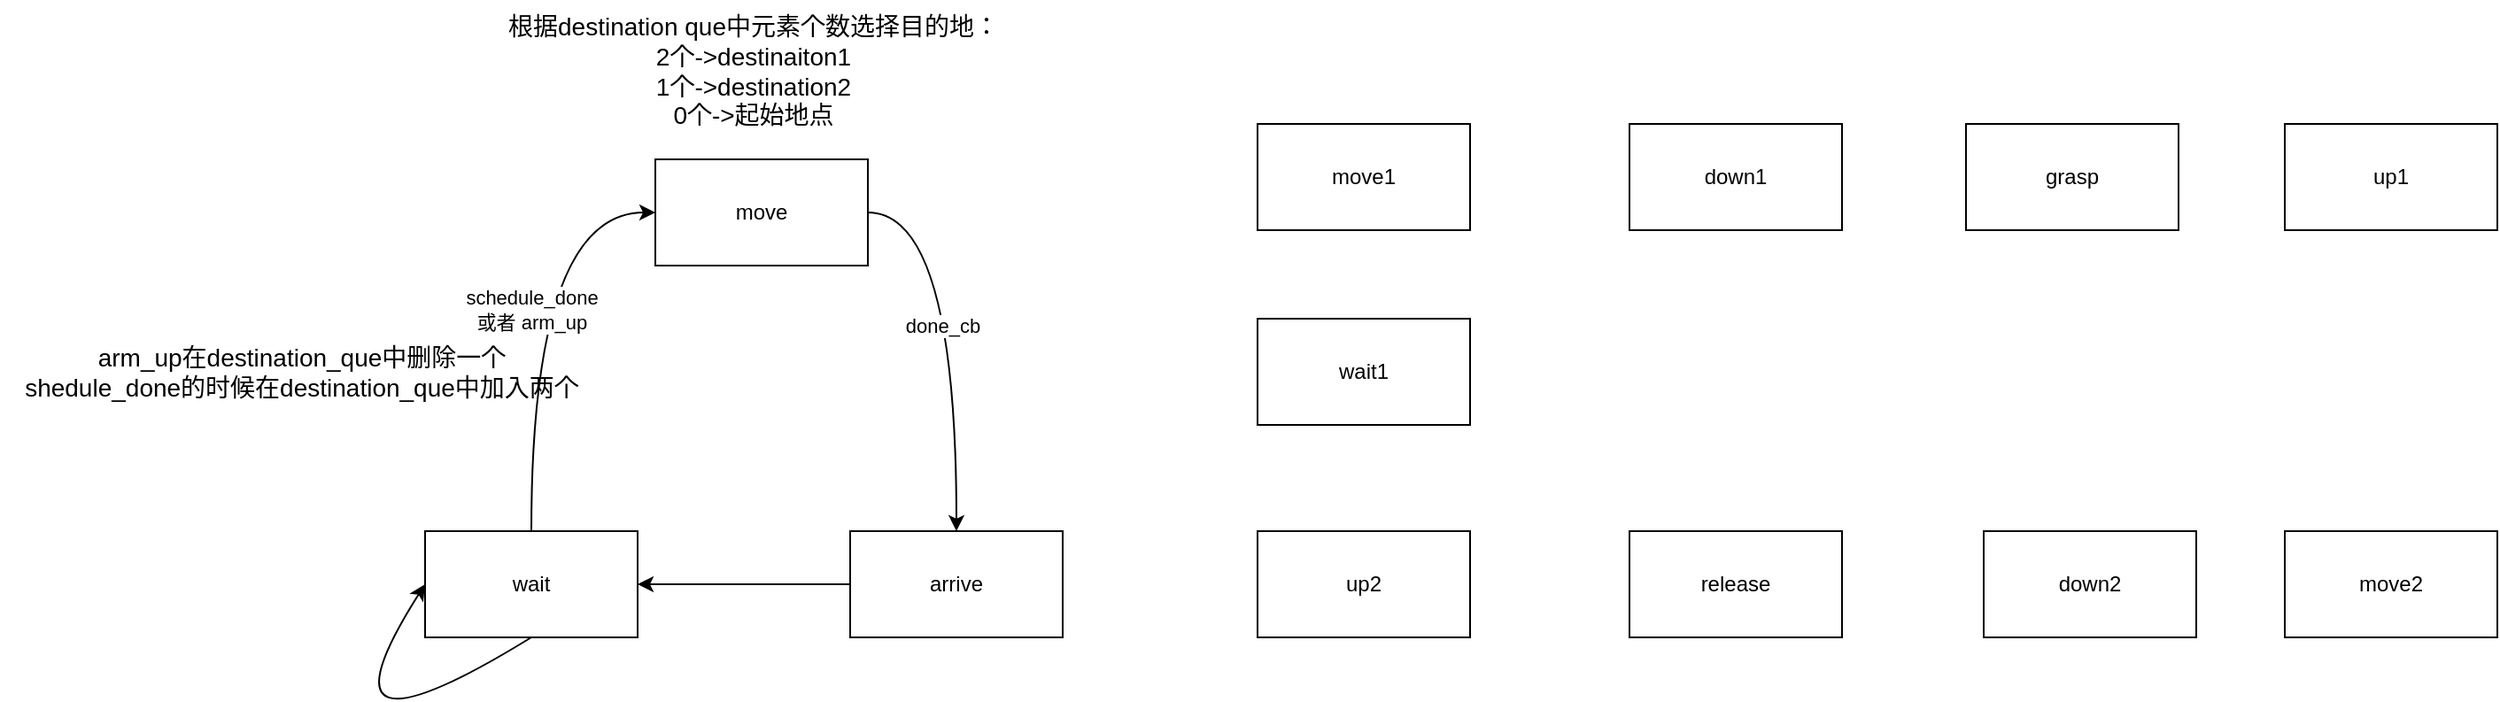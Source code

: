 <mxfile>
    <diagram id="aq-1r-CsSTFEjGIAMcF6" name="第 1 页">
        <mxGraphModel dx="2315" dy="659" grid="1" gridSize="10" guides="1" tooltips="1" connect="1" arrows="1" fold="1" page="1" pageScale="1" pageWidth="1169" pageHeight="827" math="0" shadow="0">
            <root>
                <mxCell id="0"/>
                <mxCell id="1" parent="0"/>
                <mxCell id="32" style="edgeStyle=orthogonalEdgeStyle;curved=1;html=1;exitX=1;exitY=0.5;exitDx=0;exitDy=0;entryX=0.5;entryY=0;entryDx=0;entryDy=0;" edge="1" parent="1" source="2" target="3">
                    <mxGeometry relative="1" as="geometry"/>
                </mxCell>
                <mxCell id="33" value="done_cb" style="edgeLabel;html=1;align=center;verticalAlign=middle;resizable=0;points=[];" vertex="1" connectable="0" parent="32">
                    <mxGeometry x="-0.015" y="-8" relative="1" as="geometry">
                        <mxPoint as="offset"/>
                    </mxGeometry>
                </mxCell>
                <mxCell id="2" value="move" style="rounded=0;whiteSpace=wrap;html=1;" parent="1" vertex="1">
                    <mxGeometry x="160" y="90" width="120" height="60" as="geometry"/>
                </mxCell>
                <mxCell id="34" style="edgeStyle=orthogonalEdgeStyle;curved=1;html=1;" edge="1" parent="1" source="3" target="5">
                    <mxGeometry relative="1" as="geometry"/>
                </mxCell>
                <mxCell id="3" value="arrive" style="rounded=0;whiteSpace=wrap;html=1;" parent="1" vertex="1">
                    <mxGeometry x="270" y="300" width="120" height="60" as="geometry"/>
                </mxCell>
                <mxCell id="30" value="schedule_done&lt;br&gt;或者 arm_up&lt;br&gt;" style="edgeStyle=orthogonalEdgeStyle;html=1;entryX=0;entryY=0.5;entryDx=0;entryDy=0;curved=1;exitX=0.5;exitY=0;exitDx=0;exitDy=0;" edge="1" parent="1" source="5" target="2">
                    <mxGeometry relative="1" as="geometry"/>
                </mxCell>
                <mxCell id="5" value="wait" style="rounded=0;whiteSpace=wrap;html=1;" parent="1" vertex="1">
                    <mxGeometry x="30" y="300" width="120" height="60" as="geometry"/>
                </mxCell>
                <mxCell id="20" value="wait1" style="rounded=0;whiteSpace=wrap;html=1;" parent="1" vertex="1">
                    <mxGeometry x="500" y="180" width="120" height="60" as="geometry"/>
                </mxCell>
                <mxCell id="21" value="move1" style="rounded=0;whiteSpace=wrap;html=1;" parent="1" vertex="1">
                    <mxGeometry x="500" y="70" width="120" height="60" as="geometry"/>
                </mxCell>
                <mxCell id="23" value="down1" style="rounded=0;whiteSpace=wrap;html=1;" parent="1" vertex="1">
                    <mxGeometry x="710" y="70" width="120" height="60" as="geometry"/>
                </mxCell>
                <mxCell id="24" value="grasp" style="rounded=0;whiteSpace=wrap;html=1;" parent="1" vertex="1">
                    <mxGeometry x="900" y="70" width="120" height="60" as="geometry"/>
                </mxCell>
                <mxCell id="25" value="up1" style="rounded=0;whiteSpace=wrap;html=1;" parent="1" vertex="1">
                    <mxGeometry x="1080" y="70" width="120" height="60" as="geometry"/>
                </mxCell>
                <mxCell id="26" value="move2" style="rounded=0;whiteSpace=wrap;html=1;" parent="1" vertex="1">
                    <mxGeometry x="1080" y="300" width="120" height="60" as="geometry"/>
                </mxCell>
                <mxCell id="27" value="down2" style="rounded=0;whiteSpace=wrap;html=1;" parent="1" vertex="1">
                    <mxGeometry x="910" y="300" width="120" height="60" as="geometry"/>
                </mxCell>
                <mxCell id="28" value="release" style="rounded=0;whiteSpace=wrap;html=1;" parent="1" vertex="1">
                    <mxGeometry x="710" y="300" width="120" height="60" as="geometry"/>
                </mxCell>
                <mxCell id="29" value="up2" style="rounded=0;whiteSpace=wrap;html=1;" parent="1" vertex="1">
                    <mxGeometry x="500" y="300" width="120" height="60" as="geometry"/>
                </mxCell>
                <mxCell id="35" style="edgeStyle=orthogonalEdgeStyle;curved=1;html=1;entryX=0;entryY=0.5;entryDx=0;entryDy=0;exitX=0.5;exitY=1;exitDx=0;exitDy=0;" edge="1" parent="1" source="5" target="5">
                    <mxGeometry relative="1" as="geometry">
                        <Array as="points">
                            <mxPoint x="-40" y="440"/>
                        </Array>
                    </mxGeometry>
                </mxCell>
                <mxCell id="36" value="&lt;font style=&quot;font-size: 14px;&quot;&gt;&lt;span style=&quot;background-color: rgb(255, 255, 255);&quot;&gt;根据destination que中元素个数选择目的地：&lt;/span&gt;&lt;br style=&quot;border-color: var(--border-color);&quot;&gt;&lt;span style=&quot;background-color: rgb(255, 255, 255);&quot;&gt;2个-&amp;gt;destinaiton1&lt;/span&gt;&lt;br style=&quot;border-color: var(--border-color);&quot;&gt;&lt;span style=&quot;background-color: rgb(255, 255, 255);&quot;&gt;1个-&amp;gt;destination2&lt;/span&gt;&lt;br style=&quot;border-color: var(--border-color);&quot;&gt;&lt;span style=&quot;background-color: rgb(255, 255, 255);&quot;&gt;0个-&amp;gt;起始地点&lt;/span&gt;&lt;/font&gt;" style="text;html=1;align=center;verticalAlign=middle;resizable=0;points=[];autosize=1;strokeColor=none;fillColor=none;" vertex="1" parent="1">
                    <mxGeometry x="65" width="300" height="80" as="geometry"/>
                </mxCell>
                <mxCell id="37" value="arm_up在destination_que中删除一个&lt;br&gt;shedule_done的时候在destination_que中加入两个" style="text;html=1;align=center;verticalAlign=middle;resizable=0;points=[];autosize=1;strokeColor=none;fillColor=none;fontSize=14;" vertex="1" parent="1">
                    <mxGeometry x="-210" y="185" width="340" height="50" as="geometry"/>
                </mxCell>
            </root>
        </mxGraphModel>
    </diagram>
</mxfile>